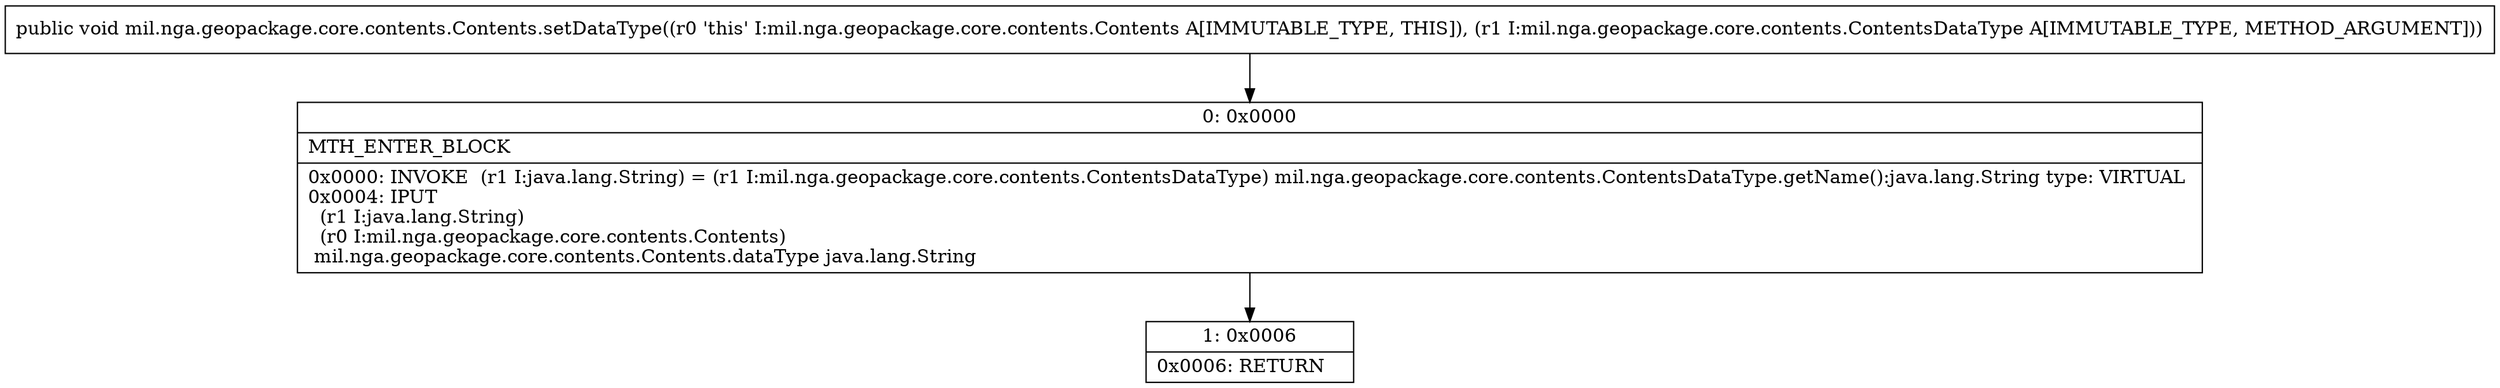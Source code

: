 digraph "CFG formil.nga.geopackage.core.contents.Contents.setDataType(Lmil\/nga\/geopackage\/core\/contents\/ContentsDataType;)V" {
Node_0 [shape=record,label="{0\:\ 0x0000|MTH_ENTER_BLOCK\l|0x0000: INVOKE  (r1 I:java.lang.String) = (r1 I:mil.nga.geopackage.core.contents.ContentsDataType) mil.nga.geopackage.core.contents.ContentsDataType.getName():java.lang.String type: VIRTUAL \l0x0004: IPUT  \l  (r1 I:java.lang.String)\l  (r0 I:mil.nga.geopackage.core.contents.Contents)\l mil.nga.geopackage.core.contents.Contents.dataType java.lang.String \l}"];
Node_1 [shape=record,label="{1\:\ 0x0006|0x0006: RETURN   \l}"];
MethodNode[shape=record,label="{public void mil.nga.geopackage.core.contents.Contents.setDataType((r0 'this' I:mil.nga.geopackage.core.contents.Contents A[IMMUTABLE_TYPE, THIS]), (r1 I:mil.nga.geopackage.core.contents.ContentsDataType A[IMMUTABLE_TYPE, METHOD_ARGUMENT])) }"];
MethodNode -> Node_0;
Node_0 -> Node_1;
}

